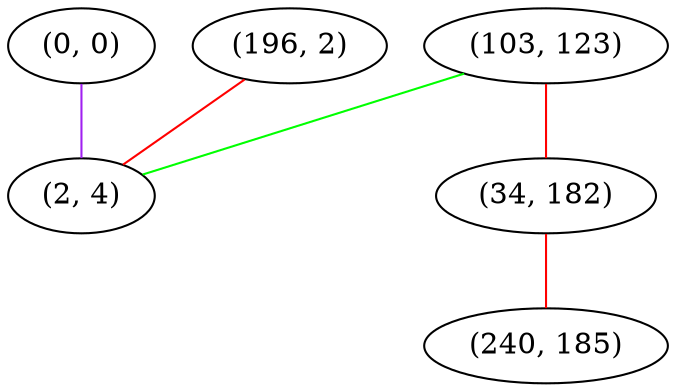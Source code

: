 graph "" {
"(0, 0)";
"(103, 123)";
"(34, 182)";
"(240, 185)";
"(196, 2)";
"(2, 4)";
"(0, 0)" -- "(2, 4)"  [color=purple, key=0, weight=4];
"(103, 123)" -- "(34, 182)"  [color=red, key=0, weight=1];
"(103, 123)" -- "(2, 4)"  [color=green, key=0, weight=2];
"(34, 182)" -- "(240, 185)"  [color=red, key=0, weight=1];
"(196, 2)" -- "(2, 4)"  [color=red, key=0, weight=1];
}
